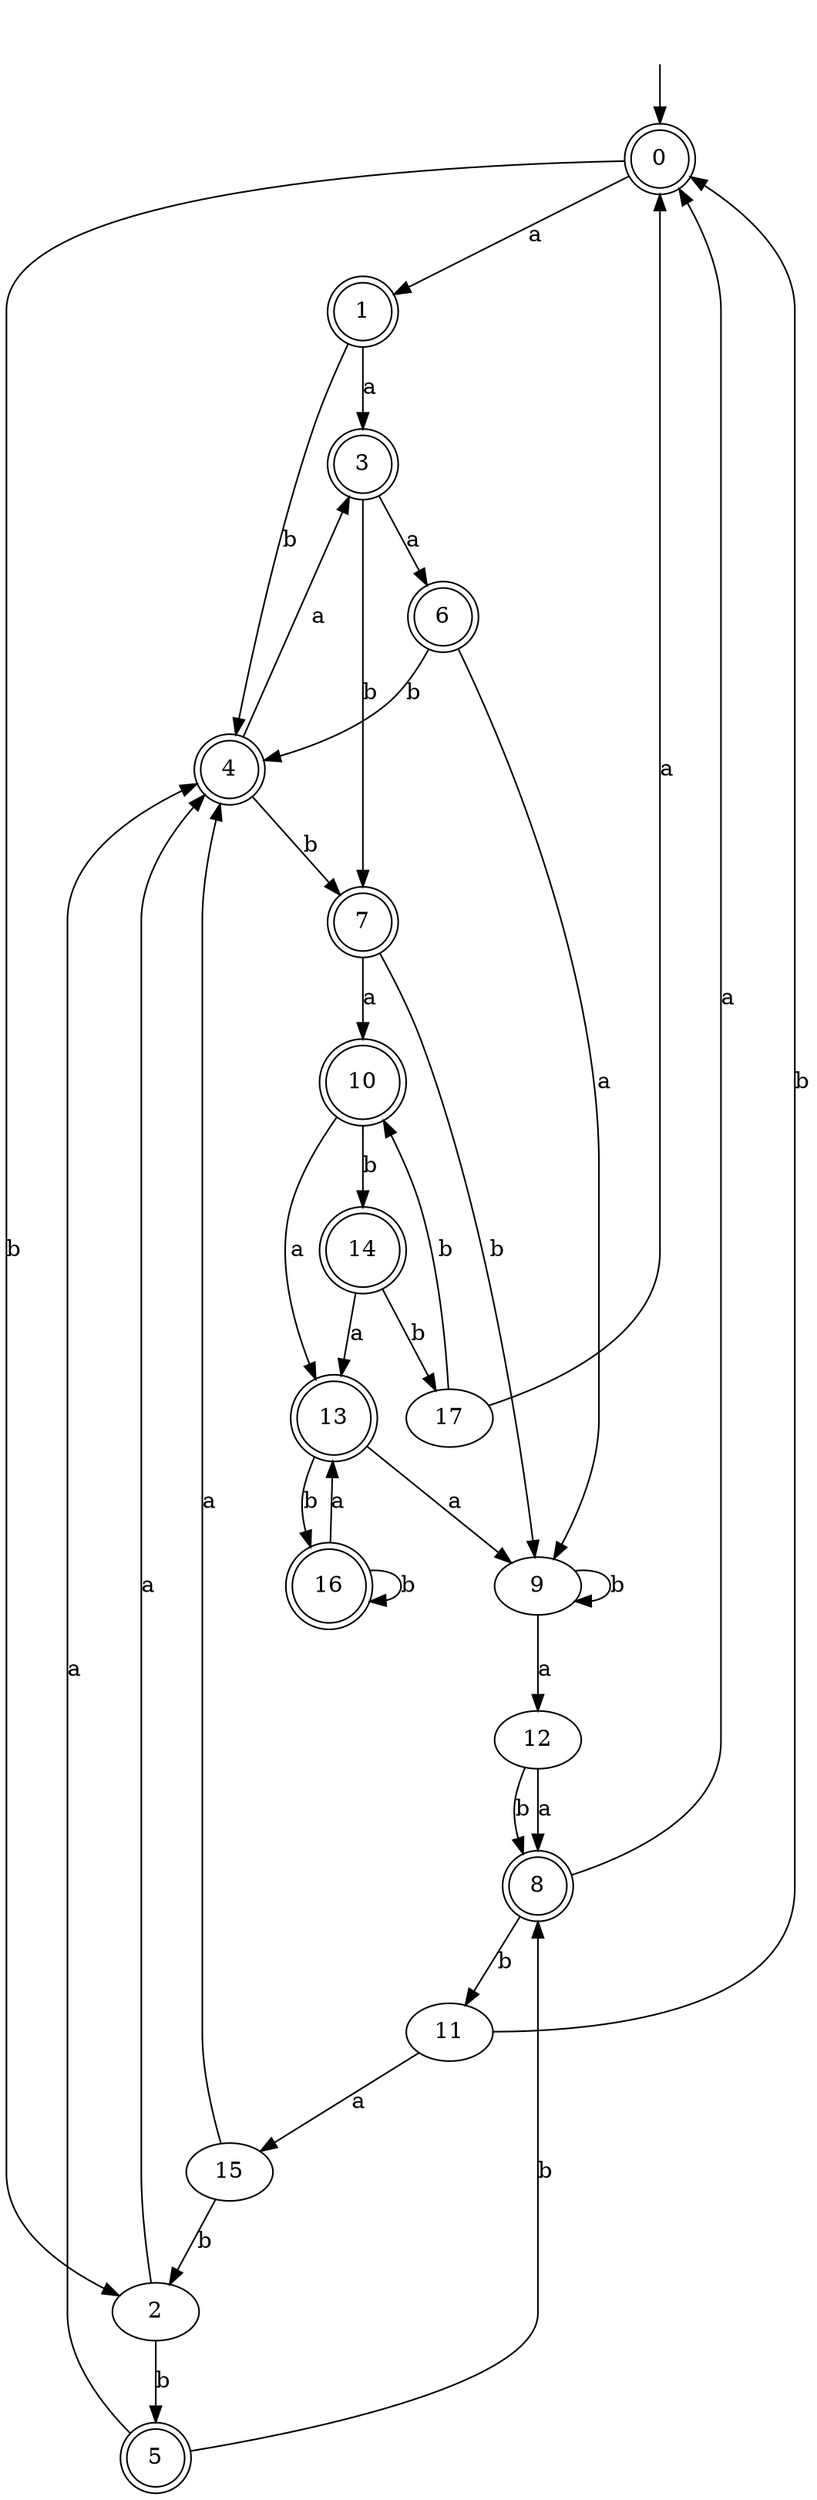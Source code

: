 digraph RandomDFA {
  __start0 [label="", shape=none];
  __start0 -> 0 [label=""];
  0 [shape=circle] [shape=doublecircle]
  0 -> 1 [label="a"]
  0 -> 2 [label="b"]
  1 [shape=doublecircle]
  1 -> 3 [label="a"]
  1 -> 4 [label="b"]
  2
  2 -> 4 [label="a"]
  2 -> 5 [label="b"]
  3 [shape=doublecircle]
  3 -> 6 [label="a"]
  3 -> 7 [label="b"]
  4 [shape=doublecircle]
  4 -> 3 [label="a"]
  4 -> 7 [label="b"]
  5 [shape=doublecircle]
  5 -> 4 [label="a"]
  5 -> 8 [label="b"]
  6 [shape=doublecircle]
  6 -> 9 [label="a"]
  6 -> 4 [label="b"]
  7 [shape=doublecircle]
  7 -> 10 [label="a"]
  7 -> 9 [label="b"]
  8 [shape=doublecircle]
  8 -> 0 [label="a"]
  8 -> 11 [label="b"]
  9
  9 -> 12 [label="a"]
  9 -> 9 [label="b"]
  10 [shape=doublecircle]
  10 -> 13 [label="a"]
  10 -> 14 [label="b"]
  11
  11 -> 15 [label="a"]
  11 -> 0 [label="b"]
  12
  12 -> 8 [label="a"]
  12 -> 8 [label="b"]
  13 [shape=doublecircle]
  13 -> 9 [label="a"]
  13 -> 16 [label="b"]
  14 [shape=doublecircle]
  14 -> 13 [label="a"]
  14 -> 17 [label="b"]
  15
  15 -> 4 [label="a"]
  15 -> 2 [label="b"]
  16 [shape=doublecircle]
  16 -> 13 [label="a"]
  16 -> 16 [label="b"]
  17
  17 -> 0 [label="a"]
  17 -> 10 [label="b"]
}
